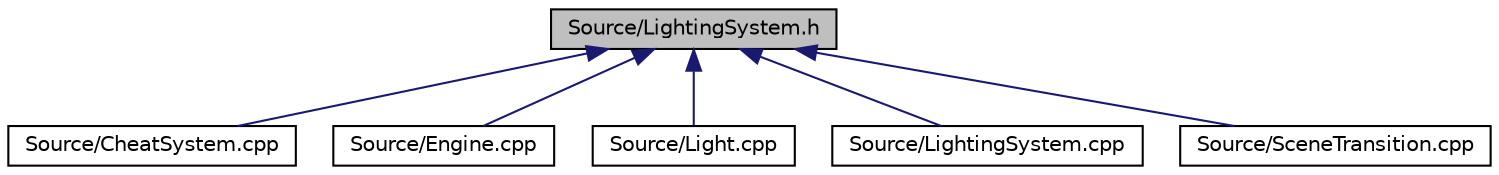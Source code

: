 digraph "Source/LightingSystem.h"
{
 // LATEX_PDF_SIZE
  edge [fontname="Helvetica",fontsize="10",labelfontname="Helvetica",labelfontsize="10"];
  node [fontname="Helvetica",fontsize="10",shape=record];
  Node1 [label="Source/LightingSystem.h",height=0.2,width=0.4,color="black", fillcolor="grey75", style="filled", fontcolor="black",tooltip="Lighting system interface."];
  Node1 -> Node2 [dir="back",color="midnightblue",fontsize="10",style="solid"];
  Node2 [label="Source/CheatSystem.cpp",height=0.2,width=0.4,color="black", fillcolor="white", style="filled",URL="$CheatSystem_8cpp.html",tooltip="CheatSystem Class definition."];
  Node1 -> Node3 [dir="back",color="midnightblue",fontsize="10",style="solid"];
  Node3 [label="Source/Engine.cpp",height=0.2,width=0.4,color="black", fillcolor="white", style="filled",URL="$Engine_8cpp.html",tooltip="Engine class."];
  Node1 -> Node4 [dir="back",color="midnightblue",fontsize="10",style="solid"];
  Node4 [label="Source/Light.cpp",height=0.2,width=0.4,color="black", fillcolor="white", style="filled",URL="$Light_8cpp.html",tooltip="Light source component. It shines."];
  Node1 -> Node5 [dir="back",color="midnightblue",fontsize="10",style="solid"];
  Node5 [label="Source/LightingSystem.cpp",height=0.2,width=0.4,color="black", fillcolor="white", style="filled",URL="$LightingSystem_8cpp.html",tooltip="Renders lights in the scene."];
  Node1 -> Node6 [dir="back",color="midnightblue",fontsize="10",style="solid"];
  Node6 [label="Source/SceneTransition.cpp",height=0.2,width=0.4,color="black", fillcolor="white", style="filled",URL="$SceneTransition_8cpp.html",tooltip="fades a texture out and in when transitioning between scenes"];
}
